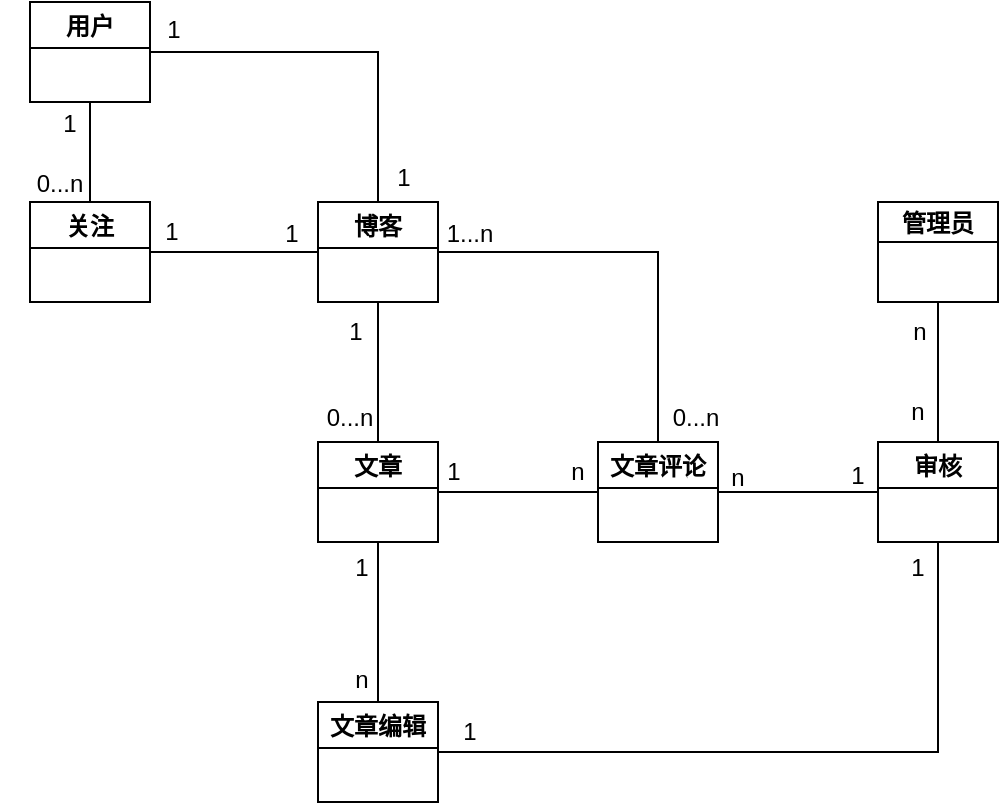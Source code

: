 <mxfile version="20.0.1" type="github">
  <diagram id="Dsj8PnZ1TqeA8Wn4AFYE" name="Page-1">
    <mxGraphModel dx="847" dy="456" grid="1" gridSize="10" guides="1" tooltips="1" connect="1" arrows="1" fold="1" page="1" pageScale="1" pageWidth="827" pageHeight="1169" math="0" shadow="0">
      <root>
        <mxCell id="0" />
        <mxCell id="1" parent="0" />
        <mxCell id="G1PwWfH6rd8g7Po-71R7-229" style="edgeStyle=orthogonalEdgeStyle;rounded=0;orthogonalLoop=1;jettySize=auto;html=1;entryX=0.5;entryY=0;entryDx=0;entryDy=0;endArrow=none;endFill=0;" edge="1" parent="1" source="G1PwWfH6rd8g7Po-71R7-2" target="G1PwWfH6rd8g7Po-71R7-226">
          <mxGeometry relative="1" as="geometry" />
        </mxCell>
        <mxCell id="G1PwWfH6rd8g7Po-71R7-257" style="edgeStyle=orthogonalEdgeStyle;rounded=0;orthogonalLoop=1;jettySize=auto;html=1;exitX=1;exitY=0.5;exitDx=0;exitDy=0;entryX=0.5;entryY=0;entryDx=0;entryDy=0;endArrow=none;endFill=0;" edge="1" parent="1" source="G1PwWfH6rd8g7Po-71R7-2" target="G1PwWfH6rd8g7Po-71R7-167">
          <mxGeometry relative="1" as="geometry" />
        </mxCell>
        <mxCell id="G1PwWfH6rd8g7Po-71R7-2" value="博客" style="swimlane;" vertex="1" parent="1">
          <mxGeometry x="374" y="310" width="60" height="50" as="geometry" />
        </mxCell>
        <mxCell id="G1PwWfH6rd8g7Po-71R7-213" style="edgeStyle=orthogonalEdgeStyle;rounded=0;orthogonalLoop=1;jettySize=auto;html=1;entryX=0.5;entryY=0;entryDx=0;entryDy=0;endArrow=none;endFill=0;" edge="1" parent="1" source="G1PwWfH6rd8g7Po-71R7-160" target="G1PwWfH6rd8g7Po-71R7-168">
          <mxGeometry relative="1" as="geometry" />
        </mxCell>
        <mxCell id="G1PwWfH6rd8g7Po-71R7-160" value="管理员" style="swimlane;startSize=20;" vertex="1" parent="1">
          <mxGeometry x="654" y="310" width="60" height="50" as="geometry" />
        </mxCell>
        <mxCell id="G1PwWfH6rd8g7Po-71R7-239" style="edgeStyle=orthogonalEdgeStyle;rounded=0;orthogonalLoop=1;jettySize=auto;html=1;exitX=1;exitY=0.5;exitDx=0;exitDy=0;entryX=0.5;entryY=1;entryDx=0;entryDy=0;endArrow=none;endFill=0;" edge="1" parent="1" source="G1PwWfH6rd8g7Po-71R7-161" target="G1PwWfH6rd8g7Po-71R7-168">
          <mxGeometry relative="1" as="geometry" />
        </mxCell>
        <mxCell id="G1PwWfH6rd8g7Po-71R7-161" value="文章编辑" style="swimlane;" vertex="1" parent="1">
          <mxGeometry x="374" y="560" width="60" height="50" as="geometry" />
        </mxCell>
        <mxCell id="G1PwWfH6rd8g7Po-71R7-238" style="edgeStyle=orthogonalEdgeStyle;rounded=0;orthogonalLoop=1;jettySize=auto;html=1;exitX=1;exitY=0.5;exitDx=0;exitDy=0;entryX=0;entryY=0.5;entryDx=0;entryDy=0;endArrow=none;endFill=0;" edge="1" parent="1" source="G1PwWfH6rd8g7Po-71R7-167" target="G1PwWfH6rd8g7Po-71R7-168">
          <mxGeometry relative="1" as="geometry" />
        </mxCell>
        <mxCell id="G1PwWfH6rd8g7Po-71R7-167" value="文章评论" style="swimlane;" vertex="1" parent="1">
          <mxGeometry x="514" y="430" width="60" height="50" as="geometry" />
        </mxCell>
        <mxCell id="G1PwWfH6rd8g7Po-71R7-245" value="n" style="text;html=1;strokeColor=none;fillColor=none;align=center;verticalAlign=middle;whiteSpace=wrap;rounded=0;" vertex="1" parent="G1PwWfH6rd8g7Po-71R7-167">
          <mxGeometry x="-40" width="60" height="30" as="geometry" />
        </mxCell>
        <mxCell id="G1PwWfH6rd8g7Po-71R7-168" value="审核" style="swimlane;" vertex="1" parent="1">
          <mxGeometry x="654" y="430" width="60" height="50" as="geometry" />
        </mxCell>
        <mxCell id="G1PwWfH6rd8g7Po-71R7-247" value="1" style="text;html=1;strokeColor=none;fillColor=none;align=center;verticalAlign=middle;whiteSpace=wrap;rounded=0;" vertex="1" parent="G1PwWfH6rd8g7Po-71R7-168">
          <mxGeometry x="-40" y="2" width="60" height="30" as="geometry" />
        </mxCell>
        <mxCell id="G1PwWfH6rd8g7Po-71R7-228" style="edgeStyle=orthogonalEdgeStyle;rounded=0;orthogonalLoop=1;jettySize=auto;html=1;exitX=0.5;exitY=1;exitDx=0;exitDy=0;entryX=0.5;entryY=0;entryDx=0;entryDy=0;endArrow=none;endFill=0;" edge="1" parent="1" source="G1PwWfH6rd8g7Po-71R7-226" target="G1PwWfH6rd8g7Po-71R7-161">
          <mxGeometry relative="1" as="geometry" />
        </mxCell>
        <mxCell id="G1PwWfH6rd8g7Po-71R7-237" style="edgeStyle=orthogonalEdgeStyle;rounded=0;orthogonalLoop=1;jettySize=auto;html=1;exitX=1;exitY=0.5;exitDx=0;exitDy=0;entryX=0;entryY=0.5;entryDx=0;entryDy=0;endArrow=none;endFill=0;" edge="1" parent="1" source="G1PwWfH6rd8g7Po-71R7-226" target="G1PwWfH6rd8g7Po-71R7-167">
          <mxGeometry relative="1" as="geometry" />
        </mxCell>
        <mxCell id="G1PwWfH6rd8g7Po-71R7-226" value="文章" style="swimlane;" vertex="1" parent="1">
          <mxGeometry x="374" y="430" width="60" height="50" as="geometry" />
        </mxCell>
        <mxCell id="G1PwWfH6rd8g7Po-71R7-200" value="1" style="text;html=1;strokeColor=none;fillColor=none;align=center;verticalAlign=middle;whiteSpace=wrap;rounded=0;" vertex="1" parent="1">
          <mxGeometry x="363" y="360" width="60" height="30" as="geometry" />
        </mxCell>
        <mxCell id="G1PwWfH6rd8g7Po-71R7-231" value="0...n" style="text;html=1;strokeColor=none;fillColor=none;align=center;verticalAlign=middle;whiteSpace=wrap;rounded=0;" vertex="1" parent="1">
          <mxGeometry x="360" y="403" width="60" height="30" as="geometry" />
        </mxCell>
        <mxCell id="G1PwWfH6rd8g7Po-71R7-233" value="1" style="text;html=1;strokeColor=none;fillColor=none;align=center;verticalAlign=middle;whiteSpace=wrap;rounded=0;" vertex="1" parent="1">
          <mxGeometry x="366" y="478" width="60" height="30" as="geometry" />
        </mxCell>
        <mxCell id="G1PwWfH6rd8g7Po-71R7-236" value="n" style="text;html=1;strokeColor=none;fillColor=none;align=center;verticalAlign=middle;whiteSpace=wrap;rounded=0;" vertex="1" parent="1">
          <mxGeometry x="366" y="534" width="60" height="30" as="geometry" />
        </mxCell>
        <mxCell id="G1PwWfH6rd8g7Po-71R7-242" value="1" style="text;html=1;strokeColor=none;fillColor=none;align=center;verticalAlign=middle;whiteSpace=wrap;rounded=0;" vertex="1" parent="1">
          <mxGeometry x="412" y="430" width="60" height="30" as="geometry" />
        </mxCell>
        <mxCell id="G1PwWfH6rd8g7Po-71R7-246" value="n" style="text;html=1;strokeColor=none;fillColor=none;align=center;verticalAlign=middle;whiteSpace=wrap;rounded=0;" vertex="1" parent="1">
          <mxGeometry x="554" y="433" width="60" height="30" as="geometry" />
        </mxCell>
        <mxCell id="G1PwWfH6rd8g7Po-71R7-249" value="n" style="text;html=1;strokeColor=none;fillColor=none;align=center;verticalAlign=middle;whiteSpace=wrap;rounded=0;" vertex="1" parent="1">
          <mxGeometry x="645" y="360" width="60" height="30" as="geometry" />
        </mxCell>
        <mxCell id="G1PwWfH6rd8g7Po-71R7-254" value="n" style="text;html=1;strokeColor=none;fillColor=none;align=center;verticalAlign=middle;whiteSpace=wrap;rounded=0;" vertex="1" parent="1">
          <mxGeometry x="644" y="400" width="60" height="30" as="geometry" />
        </mxCell>
        <mxCell id="G1PwWfH6rd8g7Po-71R7-255" value="1" style="text;html=1;strokeColor=none;fillColor=none;align=center;verticalAlign=middle;whiteSpace=wrap;rounded=0;" vertex="1" parent="1">
          <mxGeometry x="420" y="560" width="60" height="30" as="geometry" />
        </mxCell>
        <mxCell id="G1PwWfH6rd8g7Po-71R7-256" value="1" style="text;html=1;strokeColor=none;fillColor=none;align=center;verticalAlign=middle;whiteSpace=wrap;rounded=0;" vertex="1" parent="1">
          <mxGeometry x="644" y="478" width="60" height="30" as="geometry" />
        </mxCell>
        <mxCell id="G1PwWfH6rd8g7Po-71R7-258" value="1...n" style="text;html=1;strokeColor=none;fillColor=none;align=center;verticalAlign=middle;whiteSpace=wrap;rounded=0;" vertex="1" parent="1">
          <mxGeometry x="420" y="311" width="60" height="30" as="geometry" />
        </mxCell>
        <mxCell id="G1PwWfH6rd8g7Po-71R7-261" value="0...n" style="text;html=1;strokeColor=none;fillColor=none;align=center;verticalAlign=middle;whiteSpace=wrap;rounded=0;" vertex="1" parent="1">
          <mxGeometry x="533" y="403" width="60" height="30" as="geometry" />
        </mxCell>
        <mxCell id="G1PwWfH6rd8g7Po-71R7-265" style="edgeStyle=orthogonalEdgeStyle;rounded=0;orthogonalLoop=1;jettySize=auto;html=1;entryX=0.5;entryY=0;entryDx=0;entryDy=0;endArrow=none;endFill=0;" edge="1" parent="1" source="G1PwWfH6rd8g7Po-71R7-262" target="G1PwWfH6rd8g7Po-71R7-2">
          <mxGeometry relative="1" as="geometry" />
        </mxCell>
        <mxCell id="G1PwWfH6rd8g7Po-71R7-269" style="edgeStyle=orthogonalEdgeStyle;rounded=0;orthogonalLoop=1;jettySize=auto;html=1;exitX=0.5;exitY=1;exitDx=0;exitDy=0;entryX=0.5;entryY=0;entryDx=0;entryDy=0;endArrow=none;endFill=0;" edge="1" parent="1" source="G1PwWfH6rd8g7Po-71R7-262" target="G1PwWfH6rd8g7Po-71R7-264">
          <mxGeometry relative="1" as="geometry" />
        </mxCell>
        <mxCell id="G1PwWfH6rd8g7Po-71R7-262" value="用户" style="swimlane;startSize=23;" vertex="1" parent="1">
          <mxGeometry x="230" y="210" width="60" height="50" as="geometry" />
        </mxCell>
        <mxCell id="G1PwWfH6rd8g7Po-71R7-268" style="edgeStyle=orthogonalEdgeStyle;rounded=0;orthogonalLoop=1;jettySize=auto;html=1;exitX=1;exitY=0.5;exitDx=0;exitDy=0;entryX=0;entryY=0.5;entryDx=0;entryDy=0;endArrow=none;endFill=0;" edge="1" parent="1" source="G1PwWfH6rd8g7Po-71R7-264" target="G1PwWfH6rd8g7Po-71R7-2">
          <mxGeometry relative="1" as="geometry" />
        </mxCell>
        <mxCell id="G1PwWfH6rd8g7Po-71R7-264" value="关注" style="swimlane;startSize=23;" vertex="1" parent="1">
          <mxGeometry x="230" y="310" width="60" height="50" as="geometry" />
        </mxCell>
        <mxCell id="G1PwWfH6rd8g7Po-71R7-270" value="1" style="text;html=1;strokeColor=none;fillColor=none;align=center;verticalAlign=middle;whiteSpace=wrap;rounded=0;" vertex="1" parent="1">
          <mxGeometry x="272" y="209" width="60" height="30" as="geometry" />
        </mxCell>
        <mxCell id="G1PwWfH6rd8g7Po-71R7-272" value="1" style="text;html=1;strokeColor=none;fillColor=none;align=center;verticalAlign=middle;whiteSpace=wrap;rounded=0;" vertex="1" parent="1">
          <mxGeometry x="387" y="283" width="60" height="30" as="geometry" />
        </mxCell>
        <mxCell id="G1PwWfH6rd8g7Po-71R7-274" value="0...n" style="text;html=1;strokeColor=none;fillColor=none;align=center;verticalAlign=middle;whiteSpace=wrap;rounded=0;" vertex="1" parent="1">
          <mxGeometry x="215" y="286" width="60" height="30" as="geometry" />
        </mxCell>
        <mxCell id="G1PwWfH6rd8g7Po-71R7-275" value="1" style="text;html=1;strokeColor=none;fillColor=none;align=center;verticalAlign=middle;whiteSpace=wrap;rounded=0;" vertex="1" parent="1">
          <mxGeometry x="220" y="256" width="60" height="30" as="geometry" />
        </mxCell>
        <mxCell id="G1PwWfH6rd8g7Po-71R7-278" value="1" style="text;html=1;strokeColor=none;fillColor=none;align=center;verticalAlign=middle;whiteSpace=wrap;rounded=0;" vertex="1" parent="1">
          <mxGeometry x="271" y="310" width="60" height="30" as="geometry" />
        </mxCell>
        <mxCell id="G1PwWfH6rd8g7Po-71R7-282" value="1" style="text;html=1;strokeColor=none;fillColor=none;align=center;verticalAlign=middle;whiteSpace=wrap;rounded=0;" vertex="1" parent="1">
          <mxGeometry x="331" y="311" width="60" height="30" as="geometry" />
        </mxCell>
      </root>
    </mxGraphModel>
  </diagram>
</mxfile>
